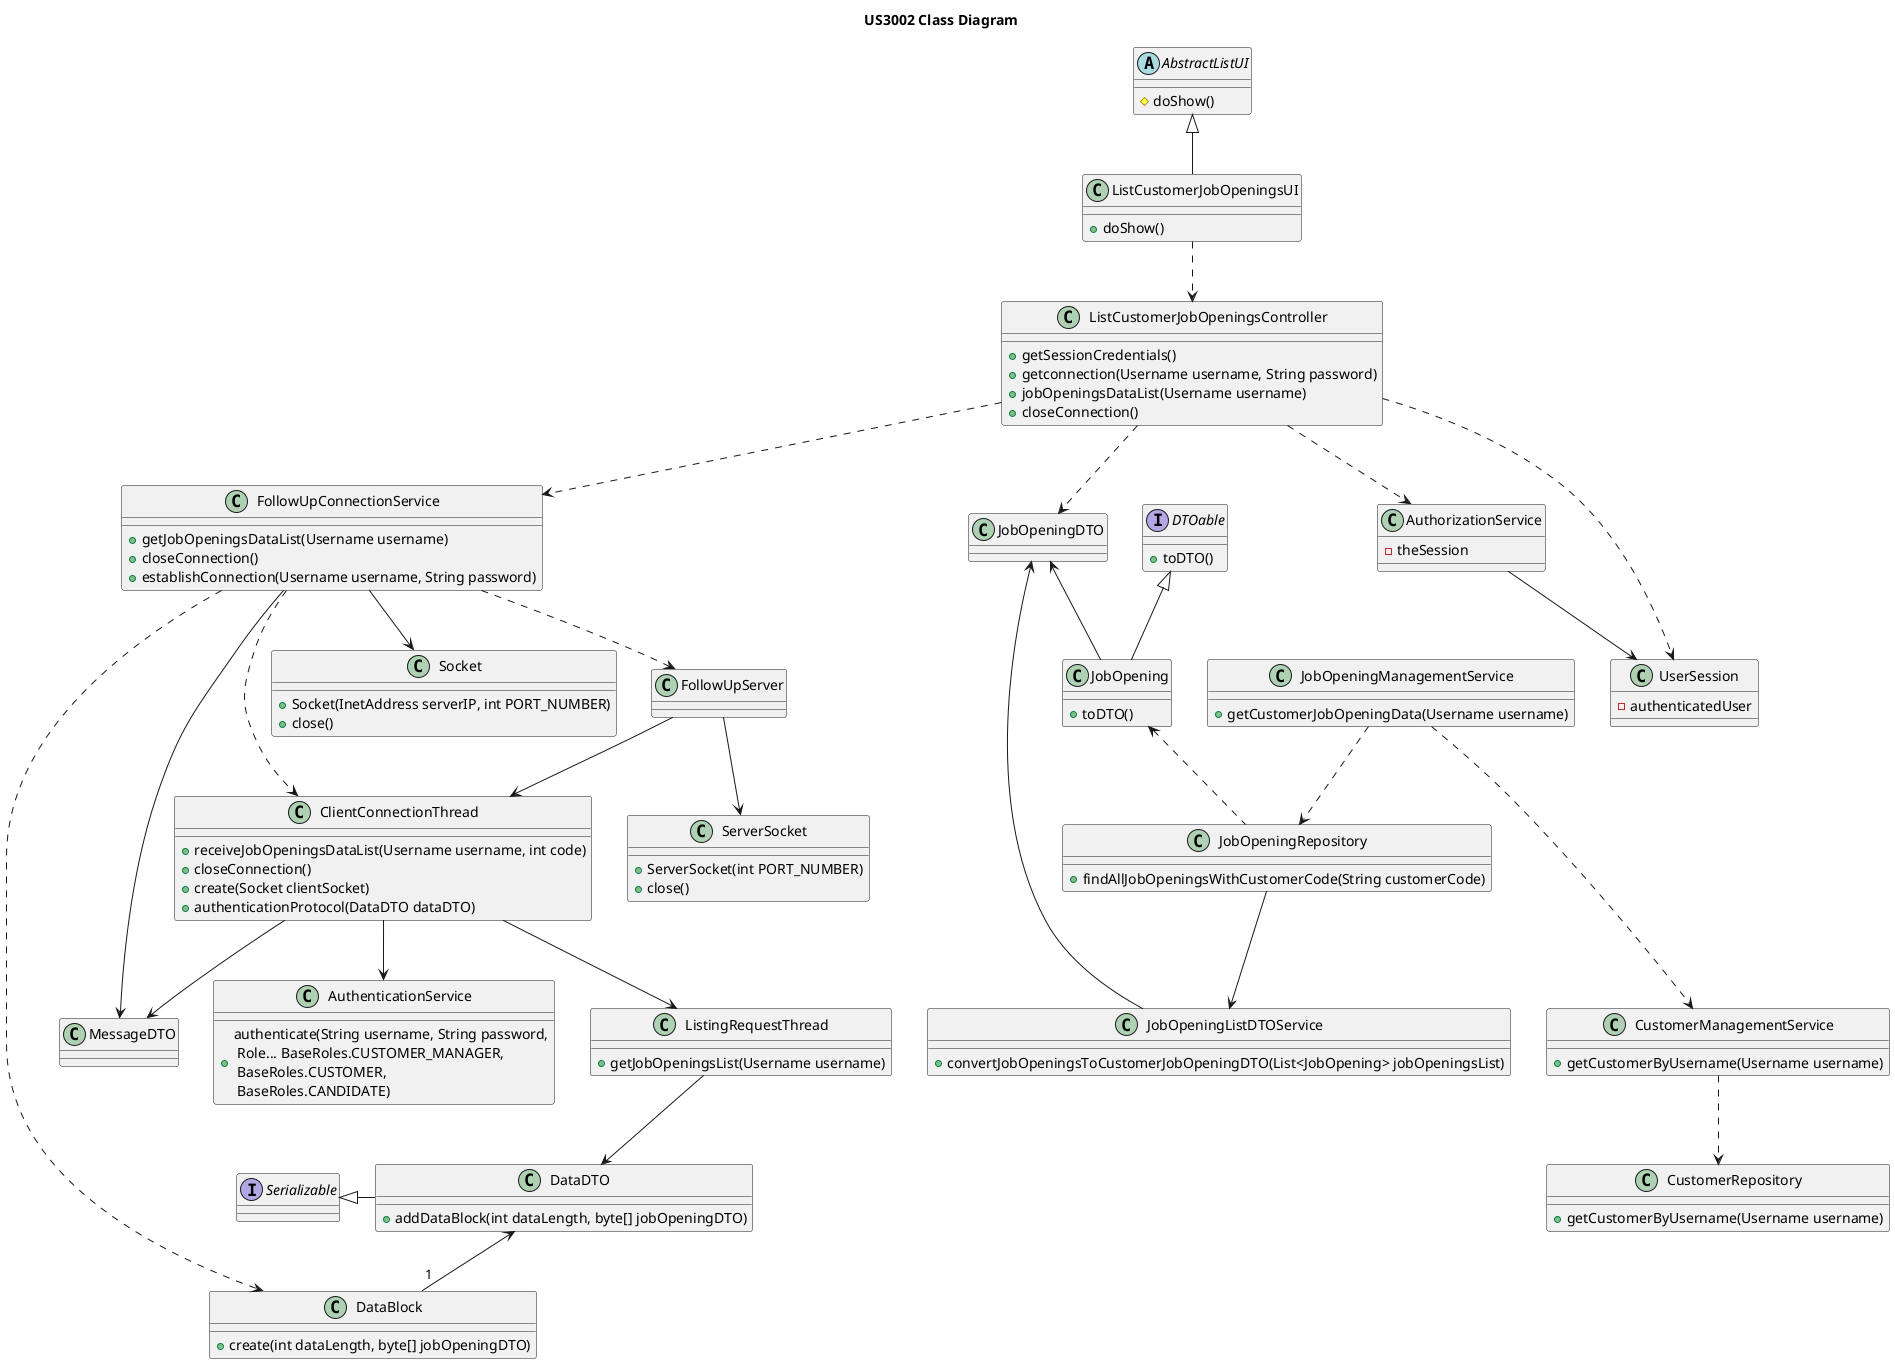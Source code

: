 @startuml
'https://plantuml.com/class-diagram

title US3002 Class Diagram

abstract class AbstractListUI {
# doShow()
}

interface Serializable {}

interface DTOable {
+ toDTO()
}

class ListCustomerJobOpeningsUI {
+ doShow()
}

class ListCustomerJobOpeningsController {
+ getSessionCredentials()
+ getconnection(Username username, String password)
+ jobOpeningsDataList(Username username)
+ closeConnection()
}


class FollowUpConnectionService {
+ getJobOpeningsDataList(Username username)
+ closeConnection()
+ establishConnection(Username username, String password)
}



class ClientConnectionThread {
+ receiveJobOpeningsDataList(Username username, int code)
+ closeConnection()
+ create(Socket clientSocket)
+ authenticationProtocol(DataDTO dataDTO)
}

class DataDTO {
+ addDataBlock(int dataLength, byte[] jobOpeningDTO)
}


class DataBlock {
+ create(int dataLength, byte[] jobOpeningDTO)
}

class ListingRequestThread {
+ getJobOpeningsList(Username username)
}


class JobOpeningManagementService {
+ getCustomerJobOpeningData(Username username)
}


class JobOpeningListDTOService {
+ convertJobOpeningsToCustomerJobOpeningDTO(List<JobOpening> jobOpeningsList)
}

class CustomerManagementService {
+ getCustomerByUsername(Username username)
}

class CustomerRepository {
+ getCustomerByUsername(Username username)
}

class JobOpeningRepository {
+ findAllJobOpeningsWithCustomerCode(String customerCode)
}

class AuthorizationService {
- theSession
}

class UserSession {
- authenticatedUser
}

class MessageDTO {}

class FollowUpServer {}

class AuthenticationService {
+  authenticate(String username, String password,\n Role... BaseRoles.CUSTOMER_MANAGER,\n BaseRoles.CUSTOMER,\n BaseRoles.CANDIDATE)
}

class JobOpening {
+ toDTO()
}

class Socket {
+ Socket(InetAddress serverIP, int PORT_NUMBER)
+ close()
}

class ServerSocket {
+ ServerSocket(int PORT_NUMBER)
+ close()
}

class JobOpeningDTO {}

' ASSOCIATIONS

AbstractListUI <|-- ListCustomerJobOpeningsUI
DTOable <|-- JobOpening
Serializable <|- DataDTO

ListCustomerJobOpeningsUI ..> ListCustomerJobOpeningsController

ListCustomerJobOpeningsController ..> AuthorizationService
ListCustomerJobOpeningsController ..> FollowUpConnectionService
ListCustomerJobOpeningsController ..> JobOpeningDTO
ListCustomerJobOpeningsController ..> UserSession


FollowUpConnectionService ..> FollowUpServer
FollowUpConnectionService ..> ClientConnectionThread
FollowUpServer --> ClientConnectionThread
ClientConnectionThread --> ListingRequestThread
ClientConnectionThread --> AuthenticationService
ClientConnectionThread --> MessageDTO

FollowUpConnectionService --> Socket
FollowUpServer --> ServerSocket

JobOpeningManagementService ..> JobOpeningRepository
JobOpeningRepository .up.> JobOpening
JobOpening -up-> JobOpeningDTO
JobOpeningListDTOService -up-> JobOpeningDTO
JobOpeningRepository --> JobOpeningListDTOService

JobOpeningManagementService ...> CustomerManagementService

CustomerManagementService ..> CustomerRepository

MessageDTO <-- FollowUpConnectionService

AuthorizationService --> UserSession

ListingRequestThread --> DataDTO

DataDTO <-- "1" DataBlock

FollowUpConnectionService .> DataBlock

@enduml